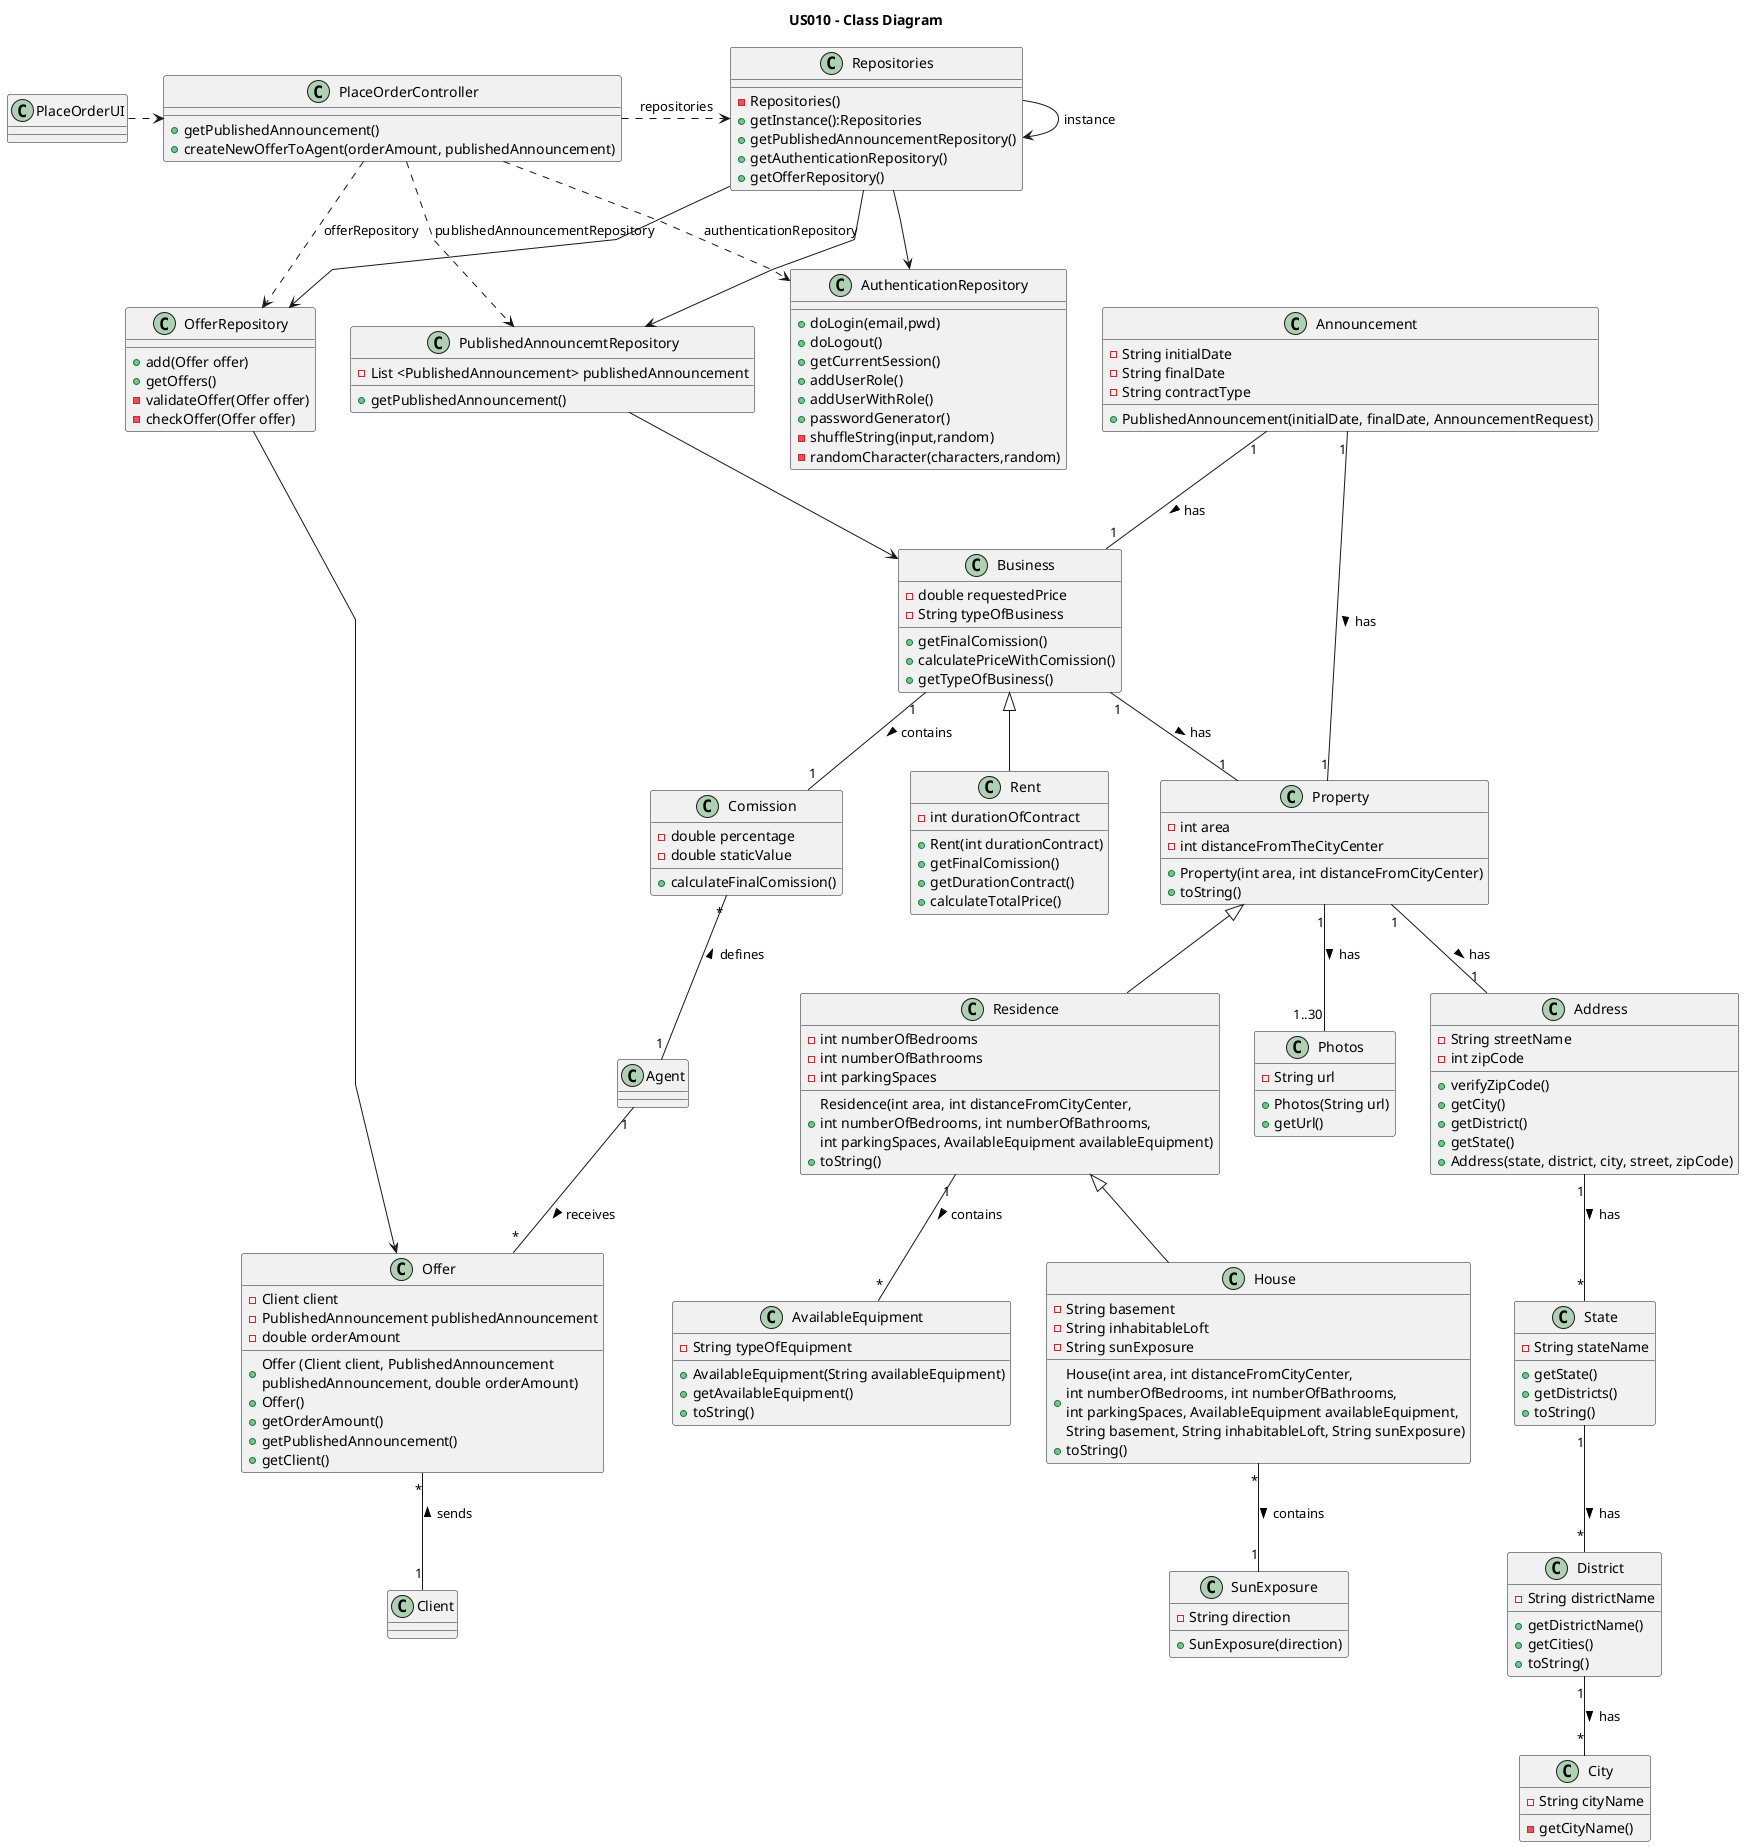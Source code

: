 @startuml

title US010 - Class Diagram


skinparam packageStyle rectangle
skinparam shadowing false
skinparam linetype polyline

class PlaceOrderUI {

}

class PlaceOrderController {
    + getPublishedAnnouncement()
    + createNewOfferToAgent(orderAmount, publishedAnnouncement)
}

class PublishedAnnouncemtRepository {
    - List <PublishedAnnouncement> publishedAnnouncement
    + getPublishedAnnouncement()
}

class AuthenticationRepository {
    + doLogin(email,pwd)
    + doLogout()
    + getCurrentSession()
    + addUserRole()
    + addUserWithRole()
    + passwordGenerator()
    - shuffleString(input,random)
    - randomCharacter(characters,random)
}

class OfferRepository {
    + add(Offer offer)
    + getOffers()
    - validateOffer(Offer offer)
    - checkOffer(Offer offer)
}

class Repositories {
    - Repositories()
    + getInstance():Repositories
    + getPublishedAnnouncementRepository()
    + getAuthenticationRepository()
    + getOfferRepository()
}

class Offer {
 - Client client
 - PublishedAnnouncement publishedAnnouncement
 - double orderAmount

 + Offer (Client client, PublishedAnnouncement \npublishedAnnouncement, double orderAmount)
 + Offer()
 + getOrderAmount()
 + getPublishedAnnouncement()
 + getClient()
}

class Announcement {
    - String initialDate
    - String finalDate
    - String contractType

    + PublishedAnnouncement(initialDate, finalDate, AnnouncementRequest)
}

class Business {
    - double requestedPrice
    - String typeOfBusiness

    + getFinalComission()
    + calculatePriceWithComission()
    + getTypeOfBusiness()
}

class Rent {
    - int durationOfContract

    + Rent(int durationContract)
    + getFinalComission()
    + getDurationContract()
    + calculateTotalPrice()
}

class Comission {
     - double percentage
     - double staticValue

    + calculateFinalComission()
}

class State {
    - String stateName

    + getState()
    + getDistricts()
    + toString()
}

class District {
    - String districtName


    + getDistrictName()
    + getCities()
    + toString()
}

class City {
    - String cityName

    - getCityName()
}

class Address {
    - String streetName
    - int zipCode

    + verifyZipCode()
    + getCity()
    + getDistrict()
    + getState()
    + Address(state, district, city, street, zipCode)
}

class Client {
}

class AvailableEquipment {
    - String typeOfEquipment

    + AvailableEquipment(String availableEquipment)
    + getAvailableEquipment()
    + toString()
}

class SunExposure {
    - String direction

    + SunExposure(direction)
}

class Residence {
    - int numberOfBedrooms
    - int numberOfBathrooms
    - int parkingSpaces

    + Residence(int area, int distanceFromCityCenter, \nint numberOfBedrooms, int numberOfBathrooms, \nint parkingSpaces, AvailableEquipment availableEquipment)
    + toString()
}

class House {
    - String basement
    - String inhabitableLoft
    - String sunExposure

    + House(int area, int distanceFromCityCenter, \nint numberOfBedrooms, int numberOfBathrooms, \nint parkingSpaces, AvailableEquipment availableEquipment, \nString basement, String inhabitableLoft, String sunExposure)
    + toString()
}

class Photos {
    - String url

    + Photos(String url)
    + getUrl()
}

class Property {
    - int area
    - int distanceFromTheCityCenter

    + Property(int area, int distanceFromCityCenter)
    + toString()
}


PlaceOrderUI .> PlaceOrderController
PlaceOrderController .> Repositories : repositories
PlaceOrderController ..> PublishedAnnouncemtRepository : publishedAnnouncementRepository
PlaceOrderController ..> AuthenticationRepository : authenticationRepository
PlaceOrderController ..> OfferRepository : offerRepository
Repositories --> Repositories : instance
Repositories --> PublishedAnnouncemtRepository
Repositories --> AuthenticationRepository
Repositories --> OfferRepository
OfferRepository --> Offer
PublishedAnnouncemtRepository --> Business

Business <|-- Rent
Business "1" -- "1" Property : has >
Business "1" -- "1" Comission : contains >

Comission "*" -- "1" Agent : defines <

Agent "1" -- "*" Offer : receives >

Offer "*" -- "1" Client : sends <

Announcement "1" -- "1" Property : has >
Announcement "1" -- "1" Business : has >

Property <|-- Residence
Property "1" -- "1..30" Photos : has >

Property "1" -- "1" Address : has >

Address "1" -- "*" State : has >

State "1" -- "*" District : has >

District "1" -- "*" City : has >

Residence "1" -- "*" AvailableEquipment : contains >
Residence <|-- House

House "*" -- "1" SunExposure : contains >

@enduml